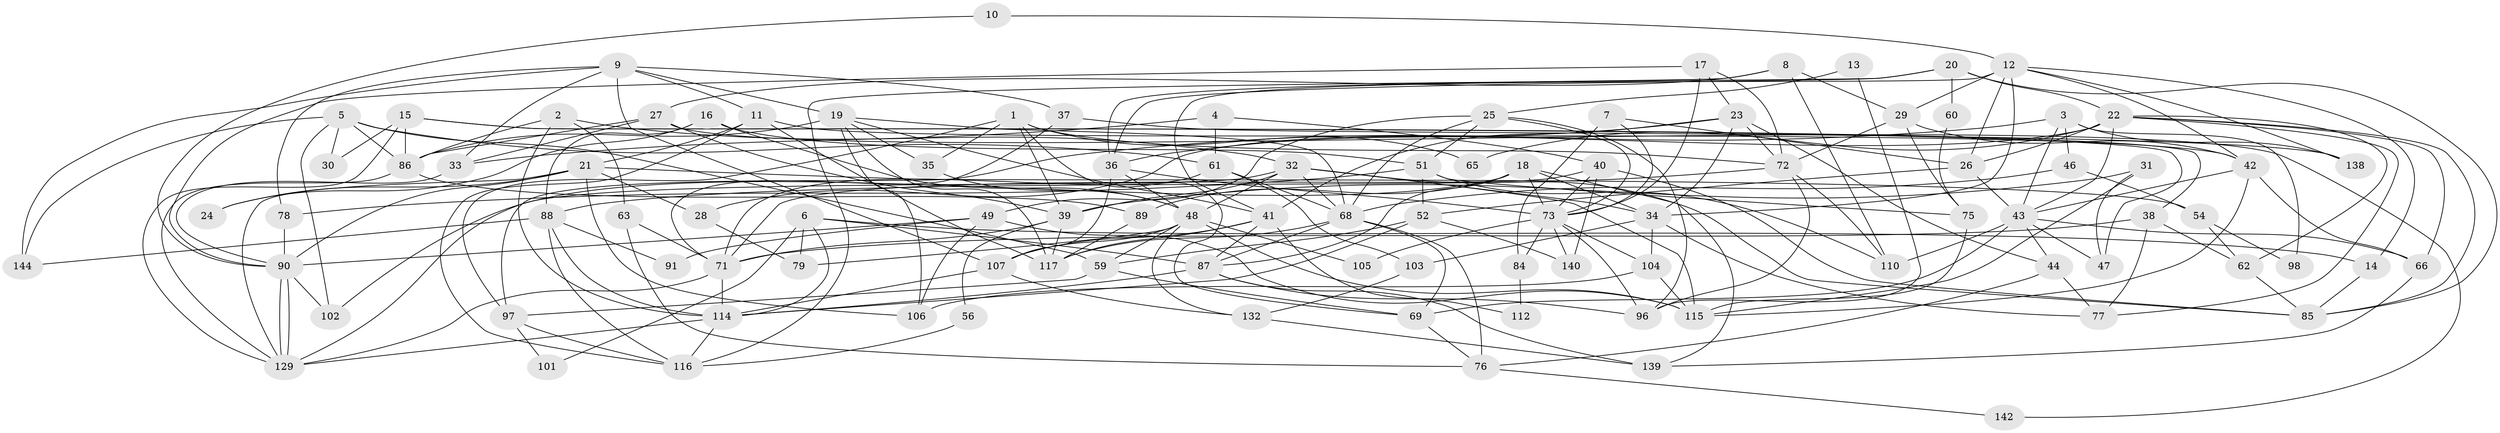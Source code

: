 // Generated by graph-tools (version 1.1) at 2025/24/03/03/25 07:24:02]
// undirected, 100 vertices, 241 edges
graph export_dot {
graph [start="1"]
  node [color=gray90,style=filled];
  1 [super="+83"];
  2 [super="+113"];
  3 [super="+120"];
  4;
  5 [super="+99"];
  6 [super="+124"];
  7;
  8;
  9 [super="+53"];
  10;
  11 [super="+50"];
  12 [super="+100"];
  13;
  14;
  15;
  16 [super="+141"];
  17;
  18 [super="+82"];
  19;
  20 [super="+67"];
  21 [super="+57"];
  22 [super="+130"];
  23 [super="+109"];
  24;
  25;
  26;
  27;
  28;
  29 [super="+137"];
  30;
  31;
  32 [super="+45"];
  33;
  34 [super="+94"];
  35;
  36 [super="+64"];
  37;
  38 [super="+126"];
  39 [super="+122"];
  40 [super="+58"];
  41 [super="+74"];
  42 [super="+81"];
  43 [super="+92"];
  44 [super="+55"];
  46;
  47;
  48 [super="+70"];
  49;
  51 [super="+80"];
  52;
  54;
  56;
  59 [super="+136"];
  60;
  61;
  62;
  63;
  65;
  66;
  68 [super="+143"];
  69 [super="+121"];
  71 [super="+135"];
  72 [super="+93"];
  73 [super="+134"];
  75;
  76 [super="+108"];
  77 [super="+125"];
  78;
  79;
  84 [super="+128"];
  85 [super="+131"];
  86 [super="+118"];
  87 [super="+133"];
  88 [super="+111"];
  89;
  90 [super="+95"];
  91;
  96;
  97;
  98;
  101;
  102;
  103;
  104;
  105;
  106;
  107 [super="+123"];
  110;
  112;
  114 [super="+119"];
  115 [super="+127"];
  116;
  117;
  129;
  132;
  138;
  139;
  140;
  142;
  144;
  1 -- 35;
  1 -- 65;
  1 -- 97;
  1 -- 69;
  1 -- 72;
  1 -- 39;
  2 -- 63;
  2 -- 32;
  2 -- 114;
  2 -- 86;
  3 -- 138;
  3 -- 43;
  3 -- 97;
  3 -- 98;
  3 -- 46;
  4 -- 61;
  4 -- 33;
  4 -- 40;
  5 -- 144;
  5 -- 30;
  5 -- 86;
  5 -- 61;
  5 -- 102;
  5 -- 59;
  6 -- 87;
  6 -- 14;
  6 -- 101;
  6 -- 79;
  6 -- 114;
  7 -- 84 [weight=2];
  7 -- 26;
  7 -- 73;
  8 -- 110;
  8 -- 27;
  8 -- 29;
  8 -- 36;
  9 -- 107;
  9 -- 11;
  9 -- 144;
  9 -- 33;
  9 -- 19;
  9 -- 37;
  9 -- 78;
  10 -- 90;
  10 -- 12;
  11 -- 116;
  11 -- 117;
  11 -- 21;
  11 -- 42;
  12 -- 26;
  12 -- 14;
  12 -- 41;
  12 -- 138;
  12 -- 29;
  12 -- 34;
  12 -- 42;
  13 -- 25;
  13 -- 96;
  14 -- 85;
  15 -- 129;
  15 -- 30;
  15 -- 47;
  15 -- 86;
  15 -- 38;
  16 -- 51;
  16 -- 24;
  16 -- 48;
  16 -- 88;
  17 -- 90;
  17 -- 23;
  17 -- 72;
  17 -- 73;
  18 -- 139;
  18 -- 87;
  18 -- 89;
  18 -- 34;
  18 -- 73;
  18 -- 102;
  19 -- 86;
  19 -- 117;
  19 -- 35;
  19 -- 41;
  19 -- 68;
  19 -- 106;
  20 -- 36;
  20 -- 116;
  20 -- 22;
  20 -- 60;
  20 -- 85;
  21 -- 106;
  21 -- 90;
  21 -- 24;
  21 -- 28;
  21 -- 54;
  21 -- 129;
  22 -- 26;
  22 -- 28;
  22 -- 65;
  22 -- 66;
  22 -- 43;
  22 -- 77;
  22 -- 62;
  22 -- 85;
  23 -- 36;
  23 -- 34;
  23 -- 41;
  23 -- 72;
  23 -- 44;
  25 -- 51;
  25 -- 73;
  25 -- 49;
  25 -- 96;
  25 -- 68;
  26 -- 52;
  26 -- 43;
  27 -- 86;
  27 -- 33;
  27 -- 142;
  27 -- 39;
  28 -- 79;
  29 -- 72;
  29 -- 42;
  29 -- 75;
  31 -- 115;
  31 -- 47;
  31 -- 39;
  32 -- 34;
  32 -- 39;
  32 -- 68;
  32 -- 48;
  32 -- 129;
  32 -- 115;
  32 -- 85;
  33 -- 90;
  34 -- 103;
  34 -- 104;
  34 -- 77;
  35 -- 48;
  36 -- 107;
  36 -- 73;
  36 -- 48;
  37 -- 138;
  37 -- 71;
  38 -- 71;
  38 -- 62;
  38 -- 77;
  39 -- 117;
  39 -- 56;
  39 -- 71;
  40 -- 85;
  40 -- 140;
  40 -- 73;
  40 -- 71;
  41 -- 112 [weight=2];
  41 -- 107;
  41 -- 117;
  41 -- 87;
  42 -- 115;
  42 -- 66;
  42 -- 43;
  43 -- 66;
  43 -- 44;
  43 -- 110;
  43 -- 47;
  43 -- 69;
  44 -- 77;
  44 -- 76;
  46 -- 68;
  46 -- 54;
  48 -- 59;
  48 -- 105;
  48 -- 107;
  48 -- 115;
  48 -- 132;
  48 -- 79;
  49 -- 90;
  49 -- 91;
  49 -- 106;
  49 -- 115;
  51 -- 75;
  51 -- 78;
  51 -- 52;
  51 -- 110;
  52 -- 114;
  52 -- 140;
  52 -- 59;
  54 -- 62;
  54 -- 98;
  56 -- 116;
  59 -- 97;
  59 -- 69;
  60 -- 75;
  61 -- 71;
  61 -- 103;
  61 -- 68;
  62 -- 85;
  63 -- 76;
  63 -- 71;
  66 -- 139;
  68 -- 117;
  68 -- 69;
  68 -- 76;
  68 -- 87;
  69 -- 76;
  71 -- 129;
  71 -- 114;
  72 -- 88;
  72 -- 96;
  72 -- 110;
  73 -- 96;
  73 -- 105;
  73 -- 84;
  73 -- 104;
  73 -- 140;
  75 -- 115;
  76 -- 142;
  78 -- 90;
  84 -- 112;
  86 -- 89;
  86 -- 129;
  87 -- 139;
  87 -- 96;
  87 -- 114;
  88 -- 116;
  88 -- 144;
  88 -- 91;
  88 -- 114;
  89 -- 117;
  90 -- 129;
  90 -- 129;
  90 -- 102;
  97 -- 101;
  97 -- 116;
  103 -- 132;
  104 -- 115;
  104 -- 106;
  107 -- 114;
  107 -- 132;
  114 -- 129;
  114 -- 116;
  132 -- 139;
}
